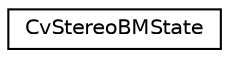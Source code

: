 digraph "Graphical Class Hierarchy"
{
 // LATEX_PDF_SIZE
  edge [fontname="Helvetica",fontsize="10",labelfontname="Helvetica",labelfontsize="10"];
  node [fontname="Helvetica",fontsize="10",shape=record];
  rankdir="LR";
  Node0 [label="CvStereoBMState",height=0.2,width=0.4,color="black", fillcolor="white", style="filled",URL="$struct_cv_stereo_b_m_state.html",tooltip=" "];
}
